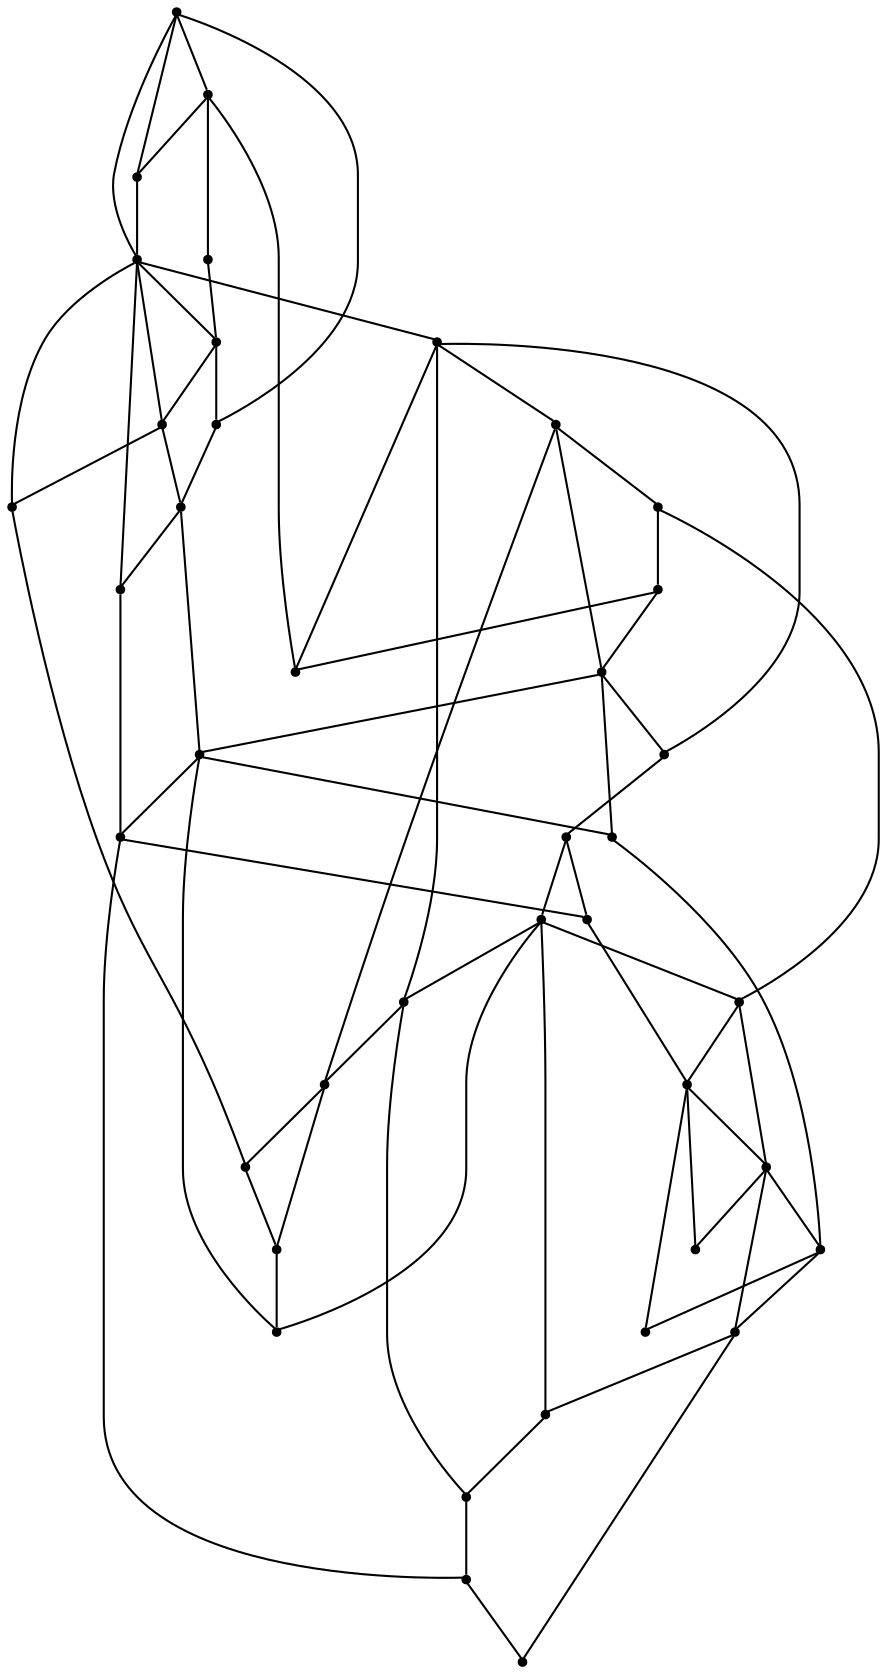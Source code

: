 graph {
  node [shape=point,comment="{\"directed\":false,\"doi\":\"10.1007/11618058_10\",\"figure\":\"2\"}"]

  v0 [pos="1385.2576807776163,2264.10420735677"]
  v1 [pos="1347.7507040334303,2264.1042073567696"]
  v2 [pos="1535.2855877543602,2301.60420735677"]
  v3 [pos="1497.7786110101745,2114.10420735677"]
  v4 [pos="1497.7786110101742,2076.60420735677"]
  v5 [pos="1572.7925644985467,2301.60420735677"]
  v6 [pos="1535.2855877543604,2076.60420735677"]
  v7 [pos="1460.2716342659883,2114.1042073567696"]
  v8 [pos="1347.7507040334303,2226.60420735677"]
  v9 [pos="1310.2437272892441,2189.10420735677"]
  v10 [pos="1272.7367505450582,2264.10420735677"]
  v11 [pos="1122.708843568314,2264.1042073567696"]
  v12 [pos="1197.722797056686,2076.60420735677"]
  v13 [pos="1085.2018668241278,2076.6042073567696"]
  v14 [pos="935.1739439498547,2226.60420735677"]
  v15 [pos="1085.2018668241278,2301.60420735677"]
  v16 [pos="897.6669672056686,2226.60420735677"]
  v17 [pos="1010.1878974382267,2076.60420735677"]
  v18 [pos="1122.708843568314,2301.60420735677"]
  v19 [pos="897.6669672056686,2189.10420735677"]
  v20 [pos="860.1599904614825,2151.60420735677"]
  v21 [pos="785.1460369731104,2226.60420735677"]
  v22 [pos="822.6530137172964,2226.60420735677"]
  v23 [pos="672.6251067405524,2301.60420735677"]
  v24 [pos="710.1320834847384,2264.1042073567696"]
  v25 [pos="635.1181299963663,2226.60420735677"]
  v26 [pos="597.6111532521803,2226.60420735677"]
  v27 [pos="635.1181299963663,2301.60420735677"]
  v28 [pos="560.1041765079941,2264.10420735677"]
  v29 [pos="672.6251067405524,2226.60420735677"]
  v30 [pos="372.5693007358285,2189.1042073567696"]
  v31 [pos="485.0902309683866,2264.10420735677"]
  v32 [pos="335.0623239916424,2189.1042073567696"]
  v33 [pos="560.1041765079941,2226.6042073567696"]
  v34 [pos="447.5832542242006,2301.6042073567696"]
  v35 [pos="522.5972077125726,2264.10420735677"]
  v36 [pos="1047.6948741824126,2076.60420735677"]
  v37 [pos="297.5553472474564,2151.60420735677"]
  v38 [pos="260.0483744776526,2114.10420735677"]
  v39 [pos="222.54139773346657,2189.1042073567696"]

  v0 -- v1 [id="-1",pos="1385.2576807776163,2264.10420735677 1347.7507040334303,2264.1042073567696 1347.7507040334303,2264.1042073567696 1347.7507040334303,2264.1042073567696"]
  v34 -- v27 [id="-3",pos="447.5832542242006,2301.6042073567696 635.1181299963663,2301.60420735677 635.1181299963663,2301.60420735677 635.1181299963663,2301.60420735677"]
  v27 -- v23 [id="-4",pos="635.1181299963663,2301.60420735677 672.6251067405524,2301.60420735677 672.6251067405524,2301.60420735677 672.6251067405524,2301.60420735677"]
  v23 -- v15 [id="-5",pos="672.6251067405524,2301.60420735677 1085.2018668241278,2301.60420735677 1085.2018668241278,2301.60420735677 1085.2018668241278,2301.60420735677"]
  v15 -- v18 [id="-6",pos="1085.2018668241278,2301.60420735677 1122.708843568314,2301.60420735677 1122.708843568314,2301.60420735677 1122.708843568314,2301.60420735677"]
  v18 -- v2 [id="-7",pos="1122.708843568314,2301.60420735677 1535.2855877543602,2301.60420735677 1535.2855877543602,2301.60420735677 1535.2855877543602,2301.60420735677"]
  v2 -- v5 [id="-8",pos="1535.2855877543602,2301.60420735677 1572.7925644985467,2301.60420735677 1572.7925644985467,2301.60420735677 1572.7925644985467,2301.60420735677"]
  v31 -- v35 [id="-11",pos="485.0902309683866,2264.10420735677 522.5972077125726,2264.10420735677 522.5972077125726,2264.10420735677 522.5972077125726,2264.10420735677"]
  v35 -- v28 [id="-12",pos="522.5972077125726,2264.10420735677 560.1041765079941,2264.10420735677 560.1041765079941,2264.10420735677 560.1041765079941,2264.10420735677"]
  v28 -- v24 [id="-13",pos="560.1041765079941,2264.10420735677 710.1320834847384,2264.1042073567696 710.1320834847384,2264.1042073567696 710.1320834847384,2264.1042073567696"]
  v24 -- v11 [id="-14",pos="710.1320834847384,2264.1042073567696 1122.708843568314,2264.1042073567696 1122.708843568314,2264.1042073567696 1122.708843568314,2264.1042073567696"]
  v11 -- v10 [id="-15",pos="1122.708843568314,2264.1042073567696 1272.7367505450582,2264.10420735677 1272.7367505450582,2264.10420735677 1272.7367505450582,2264.10420735677"]
  v10 -- v1 [id="-16",pos="1272.7367505450582,2264.10420735677 1347.7507040334303,2264.1042073567696 1347.7507040334303,2264.1042073567696 1347.7507040334303,2264.1042073567696"]
  v33 -- v26 [id="-20",pos="560.1041765079941,2226.6042073567696 597.6111532521803,2226.60420735677 597.6111532521803,2226.60420735677 597.6111532521803,2226.60420735677"]
  v26 -- v25 [id="-21",pos="597.6111532521803,2226.60420735677 635.1181299963663,2226.60420735677 635.1181299963663,2226.60420735677 635.1181299963663,2226.60420735677"]
  v25 -- v29 [id="-22",pos="635.1181299963663,2226.60420735677 672.6251067405524,2226.60420735677 672.6251067405524,2226.60420735677 672.6251067405524,2226.60420735677"]
  v29 -- v21 [id="-23",pos="672.6251067405524,2226.60420735677 785.1460369731104,2226.60420735677 785.1460369731104,2226.60420735677 785.1460369731104,2226.60420735677"]
  v21 -- v22 [id="-24",pos="785.1460369731104,2226.60420735677 822.6530137172964,2226.60420735677 822.6530137172964,2226.60420735677 822.6530137172964,2226.60420735677"]
  v22 -- v16 [id="-25",pos="822.6530137172964,2226.60420735677 897.6669672056686,2226.60420735677 897.6669672056686,2226.60420735677 897.6669672056686,2226.60420735677"]
  v16 -- v14 [id="-26",pos="897.6669672056686,2226.60420735677 935.1739439498547,2226.60420735677 935.1739439498547,2226.60420735677 935.1739439498547,2226.60420735677"]
  v14 -- v8 [id="-27",pos="935.1739439498547,2226.60420735677 1347.7507040334303,2226.60420735677 1347.7507040334303,2226.60420735677 1347.7507040334303,2226.60420735677"]
  v39 -- v32 [id="-30",pos="222.54139773346657,2189.1042073567696 335.0623239916424,2189.1042073567696 335.0623239916424,2189.1042073567696 335.0623239916424,2189.1042073567696"]
  v32 -- v30 [id="-31",pos="335.0623239916424,2189.1042073567696 372.5693007358285,2189.1042073567696 372.5693007358285,2189.1042073567696 372.5693007358285,2189.1042073567696"]
  v30 -- v19 [id="-32",pos="372.5693007358285,2189.1042073567696 897.6669672056686,2189.10420735677 897.6669672056686,2189.10420735677 897.6669672056686,2189.10420735677"]
  v19 -- v9 [id="-33",pos="897.6669672056686,2189.10420735677 1310.2437272892441,2189.10420735677 1310.2437272892441,2189.10420735677 1310.2437272892441,2189.10420735677"]
  v37 -- v20 [id="-36",pos="297.5553472474564,2151.60420735677 860.1599904614825,2151.60420735677 860.1599904614825,2151.60420735677 860.1599904614825,2151.60420735677"]
  v38 -- v7 [id="-39",pos="260.0483744776526,2114.10420735677 1460.2716342659883,2114.1042073567696 1460.2716342659883,2114.1042073567696 1460.2716342659883,2114.1042073567696"]
  v7 -- v3 [id="-40",pos="1460.2716342659883,2114.1042073567696 1497.7786110101745,2114.10420735677 1497.7786110101745,2114.10420735677 1497.7786110101745,2114.10420735677"]
  v17 -- v36 [id="-43",pos="1010.1878974382267,2076.60420735677 1047.6948741824126,2076.60420735677 1047.6948741824126,2076.60420735677 1047.6948741824126,2076.60420735677"]
  v36 -- v13 [id="-44",pos="1047.6948741824126,2076.60420735677 1085.2018668241278,2076.6042073567696 1085.2018668241278,2076.6042073567696 1085.2018668241278,2076.6042073567696"]
  v13 -- v12 [id="-45",pos="1085.2018668241278,2076.6042073567696 1197.722797056686,2076.60420735677 1197.722797056686,2076.60420735677 1197.722797056686,2076.60420735677"]
  v12 -- v4 [id="-46",pos="1197.722797056686,2076.60420735677 1497.7786110101742,2076.60420735677 1497.7786110101742,2076.60420735677 1497.7786110101742,2076.60420735677"]
  v4 -- v6 [id="-47",pos="1497.7786110101742,2076.60420735677 1535.2855877543604,2076.60420735677 1535.2855877543604,2076.60420735677 1535.2855877543604,2076.60420735677"]
  v2 -- v0 [id="-49",pos="1535.2855877543602,2301.60420735677 1385.2576807776163,2264.10420735677 1385.2576807776163,2264.10420735677 1385.2576807776163,2264.10420735677"]
  v3 -- v2 [id="-50",pos="1497.7786110101745,2114.10420735677 1535.2855877543602,2301.60420735677 1535.2855877543602,2301.60420735677 1535.2855877543602,2301.60420735677"]
  v39 -- v17 [id="-51",pos="222.54139773346657,2189.1042073567696 1010.1878974382267,2076.60420735677 1010.1878974382267,2076.60420735677 1010.1878974382267,2076.60420735677"]
  v38 -- v39 [id="-53",pos="260.0483744776526,2114.10420735677 222.54139773346657,2189.1042073567696 222.54139773346657,2189.1042073567696 222.54139773346657,2189.1042073567696"]
  v37 -- v17 [id="-54",pos="297.5553472474564,2151.60420735677 1010.1878974382267,2076.60420735677 1010.1878974382267,2076.60420735677 1010.1878974382267,2076.60420735677"]
  v37 -- v38 [id="-55",pos="297.5553472474564,2151.60420735677 260.0483744776526,2114.10420735677 260.0483744776526,2114.10420735677 260.0483744776526,2114.10420735677"]
  v30 -- v37 [id="-56",pos="372.5693007358285,2189.1042073567696 297.5553472474564,2151.60420735677 297.5553472474564,2151.60420735677 297.5553472474564,2151.60420735677"]
  v30 -- v36 [id="-57",pos="372.5693007358285,2189.1042073567696 1047.6948741824126,2076.60420735677 1047.6948741824126,2076.60420735677 1047.6948741824126,2076.60420735677"]
  v4 -- v3 [id="-59",pos="1497.7786110101742,2076.60420735677 1497.7786110101745,2114.10420735677 1497.7786110101745,2114.10420735677 1497.7786110101745,2114.10420735677"]
  v4 -- v5 [id="-60",pos="1497.7786110101742,2076.60420735677 1572.7925644985467,2301.60420735677 1572.7925644985467,2301.60420735677 1572.7925644985467,2301.60420735677"]
  v3 -- v6 [id="-61",pos="1497.7786110101745,2114.10420735677 1535.2855877543604,2076.60420735677 1535.2855877543604,2076.60420735677 1535.2855877543604,2076.60420735677"]
  v3 -- v0 [id="-62",pos="1497.7786110101745,2114.10420735677 1385.2576807776163,2264.10420735677 1385.2576807776163,2264.10420735677 1385.2576807776163,2264.10420735677"]
  v34 -- v31 [id="-63",pos="447.5832542242006,2301.6042073567696 485.0902309683866,2264.10420735677 485.0902309683866,2264.10420735677 485.0902309683866,2264.10420735677"]
  v34 -- v35 [id="-64",pos="447.5832542242006,2301.6042073567696 522.5972077125726,2264.10420735677 522.5972077125726,2264.10420735677 522.5972077125726,2264.10420735677"]
  v34 -- v28 [id="-65",pos="447.5832542242006,2301.6042073567696 560.1041765079941,2264.10420735677 560.1041765079941,2264.10420735677 560.1041765079941,2264.10420735677"]
  v31 -- v33 [id="-66",pos="485.0902309683866,2264.10420735677 560.1041765079941,2226.6042073567696 560.1041765079941,2226.6042073567696 560.1041765079941,2226.6042073567696"]
  v31 -- v32 [id="-67",pos="485.0902309683866,2264.10420735677 335.0623239916424,2189.1042073567696 335.0623239916424,2189.1042073567696 335.0623239916424,2189.1042073567696"]
  v28 -- v25 [id="-68",pos="560.1041765079941,2264.10420735677 635.1181299963663,2226.60420735677 635.1181299963663,2226.60420735677 635.1181299963663,2226.60420735677"]
  v28 -- v26 [id="-69",pos="560.1041765079941,2264.10420735677 597.6111532521803,2226.60420735677 597.6111532521803,2226.60420735677 597.6111532521803,2226.60420735677"]
  v28 -- v30 [id="-70",pos="560.1041765079941,2264.10420735677 372.5693007358285,2189.1042073567696 372.5693007358285,2189.1042073567696 372.5693007358285,2189.1042073567696"]
  v28 -- v29 [id="-71",pos="560.1041765079941,2264.10420735677 672.6251067405524,2226.60420735677 672.6251067405524,2226.60420735677 672.6251067405524,2226.60420735677"]
  v26 -- v27 [id="-72",pos="597.6111532521803,2226.60420735677 635.1181299963663,2301.60420735677 635.1181299963663,2301.60420735677 635.1181299963663,2301.60420735677"]
  v25 -- v23 [id="-73",pos="635.1181299963663,2226.60420735677 672.6251067405524,2301.60420735677 672.6251067405524,2301.60420735677 672.6251067405524,2301.60420735677"]
  v23 -- v24 [id="-74",pos="672.6251067405524,2301.60420735677 710.1320834847384,2264.1042073567696 710.1320834847384,2264.1042073567696 710.1320834847384,2264.1042073567696"]
  v7 -- v4 [id="-75",pos="1460.2716342659883,2114.1042073567696 1497.7786110101742,2076.60420735677 1497.7786110101742,2076.60420735677 1497.7786110101742,2076.60420735677"]
  v0 -- v8 [id="-76",pos="1385.2576807776163,2264.10420735677 1347.7507040334303,2226.60420735677 1347.7507040334303,2226.60420735677 1347.7507040334303,2226.60420735677"]
  v8 -- v9 [id="-77",pos="1347.7507040334303,2226.60420735677 1310.2437272892441,2189.10420735677 1310.2437272892441,2189.10420735677 1310.2437272892441,2189.10420735677"]
  v9 -- v10 [id="-78",pos="1310.2437272892441,2189.10420735677 1272.7367505450582,2264.10420735677 1272.7367505450582,2264.10420735677 1272.7367505450582,2264.10420735677"]
  v20 -- v22 [id="-79",pos="860.1599904614825,2151.60420735677 822.6530137172964,2226.60420735677 822.6530137172964,2226.60420735677 822.6530137172964,2226.60420735677"]
  v20 -- v21 [id="-80",pos="860.1599904614825,2151.60420735677 785.1460369731104,2226.60420735677 785.1460369731104,2226.60420735677 785.1460369731104,2226.60420735677"]
  v14 -- v7 [id="-82",pos="935.1739439498547,2226.60420735677 1460.2716342659883,2114.1042073567696 1460.2716342659883,2114.1042073567696 1460.2716342659883,2114.1042073567696"]
  v19 -- v20 [id="-86",pos="897.6669672056686,2189.10420735677 860.1599904614825,2151.60420735677 860.1599904614825,2151.60420735677 860.1599904614825,2151.60420735677"]
  v14 -- v19 [id="-87",pos="935.1739439498547,2226.60420735677 897.6669672056686,2189.10420735677 897.6669672056686,2189.10420735677 897.6669672056686,2189.10420735677"]
  v11 -- v12 [id="-88",pos="1122.708843568314,2264.1042073567696 1197.722797056686,2076.60420735677 1197.722797056686,2076.60420735677 1197.722797056686,2076.60420735677"]
  v13 -- v14 [id="-89",pos="1085.2018668241278,2076.6042073567696 935.1739439498547,2226.60420735677 935.1739439498547,2226.60420735677 935.1739439498547,2226.60420735677"]
  v15 -- v16 [id="-90",pos="1085.2018668241278,2301.60420735677 897.6669672056686,2226.60420735677 897.6669672056686,2226.60420735677 897.6669672056686,2226.60420735677"]
  v15 -- v11 [id="-91",pos="1085.2018668241278,2301.60420735677 1122.708843568314,2264.1042073567696 1122.708843568314,2264.1042073567696 1122.708843568314,2264.1042073567696"]
  v17 -- v15 [id="-92",pos="1010.1878974382267,2076.60420735677 1085.2018668241278,2301.60420735677 1085.2018668241278,2301.60420735677 1085.2018668241278,2301.60420735677"]
  v17 -- v18 [id="-93",pos="1010.1878974382267,2076.60420735677 1122.708843568314,2301.60420735677 1122.708843568314,2301.60420735677 1122.708843568314,2301.60420735677"]
}